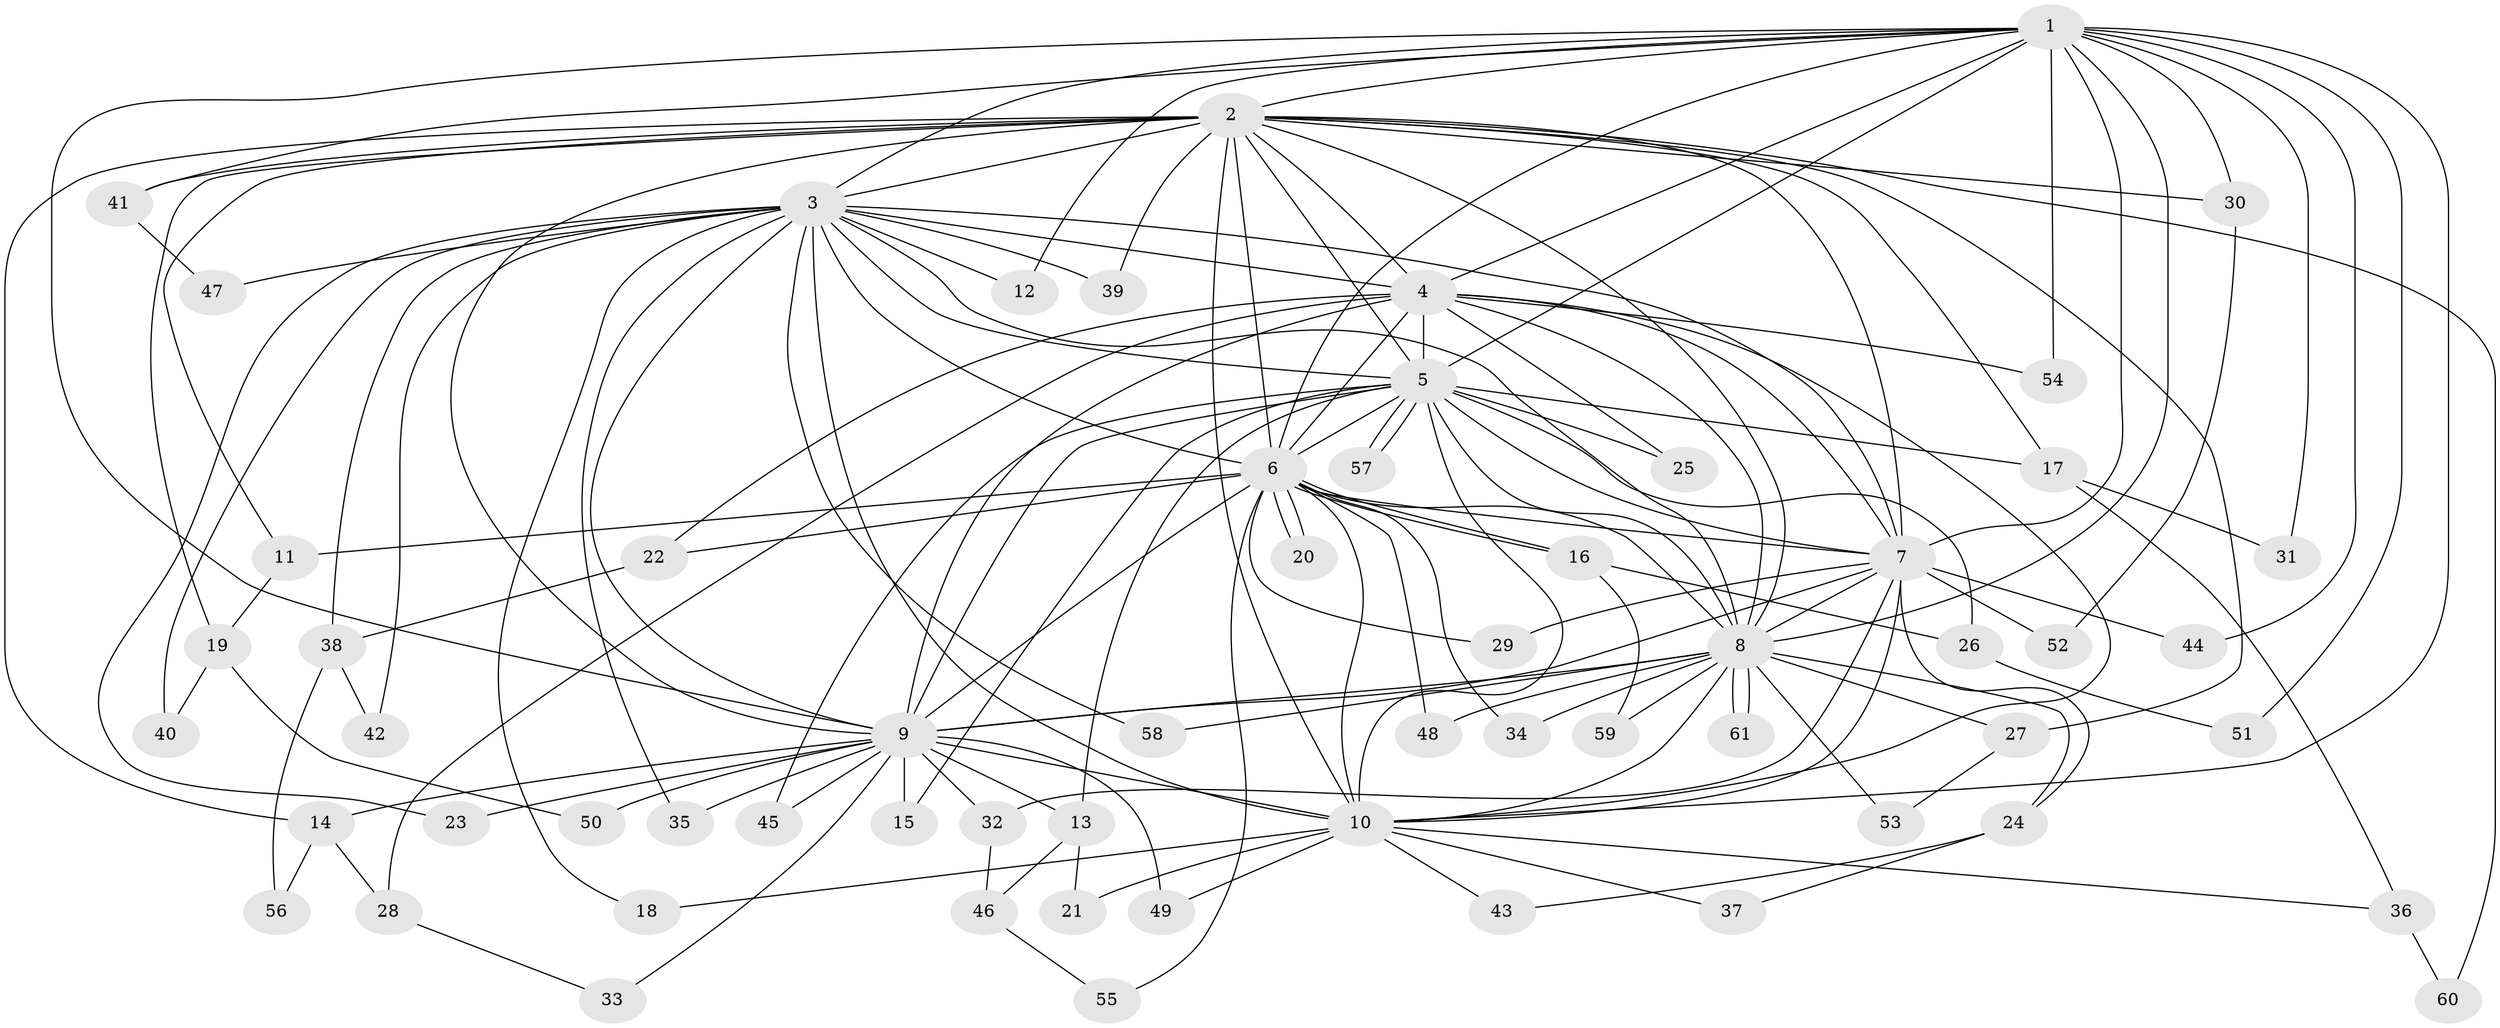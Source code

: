 // coarse degree distribution, {24: 0.022727272727272728, 16: 0.045454545454545456, 11: 0.022727272727272728, 14: 0.022727272727272728, 15: 0.022727272727272728, 12: 0.022727272727272728, 17: 0.022727272727272728, 13: 0.022727272727272728, 3: 0.09090909090909091, 1: 0.045454545454545456, 4: 0.09090909090909091, 5: 0.045454545454545456, 2: 0.5227272727272727}
// Generated by graph-tools (version 1.1) at 2025/23/03/03/25 07:23:46]
// undirected, 61 vertices, 147 edges
graph export_dot {
graph [start="1"]
  node [color=gray90,style=filled];
  1;
  2;
  3;
  4;
  5;
  6;
  7;
  8;
  9;
  10;
  11;
  12;
  13;
  14;
  15;
  16;
  17;
  18;
  19;
  20;
  21;
  22;
  23;
  24;
  25;
  26;
  27;
  28;
  29;
  30;
  31;
  32;
  33;
  34;
  35;
  36;
  37;
  38;
  39;
  40;
  41;
  42;
  43;
  44;
  45;
  46;
  47;
  48;
  49;
  50;
  51;
  52;
  53;
  54;
  55;
  56;
  57;
  58;
  59;
  60;
  61;
  1 -- 2;
  1 -- 3;
  1 -- 4;
  1 -- 5;
  1 -- 6;
  1 -- 7;
  1 -- 8;
  1 -- 9;
  1 -- 10;
  1 -- 12;
  1 -- 30;
  1 -- 31;
  1 -- 41;
  1 -- 44;
  1 -- 51;
  1 -- 54;
  2 -- 3;
  2 -- 4;
  2 -- 5;
  2 -- 6;
  2 -- 7;
  2 -- 8;
  2 -- 9;
  2 -- 10;
  2 -- 11;
  2 -- 14;
  2 -- 17;
  2 -- 19;
  2 -- 27;
  2 -- 30;
  2 -- 39;
  2 -- 41;
  2 -- 60;
  3 -- 4;
  3 -- 5;
  3 -- 6;
  3 -- 7;
  3 -- 8;
  3 -- 9;
  3 -- 10;
  3 -- 12;
  3 -- 18;
  3 -- 23;
  3 -- 35;
  3 -- 38;
  3 -- 39;
  3 -- 40;
  3 -- 42;
  3 -- 47;
  3 -- 58;
  4 -- 5;
  4 -- 6;
  4 -- 7;
  4 -- 8;
  4 -- 9;
  4 -- 10;
  4 -- 22;
  4 -- 25;
  4 -- 28;
  4 -- 54;
  5 -- 6;
  5 -- 7;
  5 -- 8;
  5 -- 9;
  5 -- 10;
  5 -- 13;
  5 -- 15;
  5 -- 17;
  5 -- 25;
  5 -- 26;
  5 -- 45;
  5 -- 57;
  5 -- 57;
  6 -- 7;
  6 -- 8;
  6 -- 9;
  6 -- 10;
  6 -- 11;
  6 -- 16;
  6 -- 16;
  6 -- 20;
  6 -- 20;
  6 -- 22;
  6 -- 29;
  6 -- 34;
  6 -- 48;
  6 -- 55;
  7 -- 8;
  7 -- 9;
  7 -- 10;
  7 -- 24;
  7 -- 29;
  7 -- 32;
  7 -- 44;
  7 -- 52;
  8 -- 9;
  8 -- 10;
  8 -- 24;
  8 -- 27;
  8 -- 34;
  8 -- 48;
  8 -- 53;
  8 -- 58;
  8 -- 59;
  8 -- 61;
  8 -- 61;
  9 -- 10;
  9 -- 13;
  9 -- 14;
  9 -- 15;
  9 -- 23;
  9 -- 32;
  9 -- 33;
  9 -- 35;
  9 -- 45;
  9 -- 49;
  9 -- 50;
  10 -- 18;
  10 -- 21;
  10 -- 36;
  10 -- 37;
  10 -- 43;
  10 -- 49;
  11 -- 19;
  13 -- 21;
  13 -- 46;
  14 -- 28;
  14 -- 56;
  16 -- 26;
  16 -- 59;
  17 -- 31;
  17 -- 36;
  19 -- 40;
  19 -- 50;
  22 -- 38;
  24 -- 37;
  24 -- 43;
  26 -- 51;
  27 -- 53;
  28 -- 33;
  30 -- 52;
  32 -- 46;
  36 -- 60;
  38 -- 42;
  38 -- 56;
  41 -- 47;
  46 -- 55;
}
